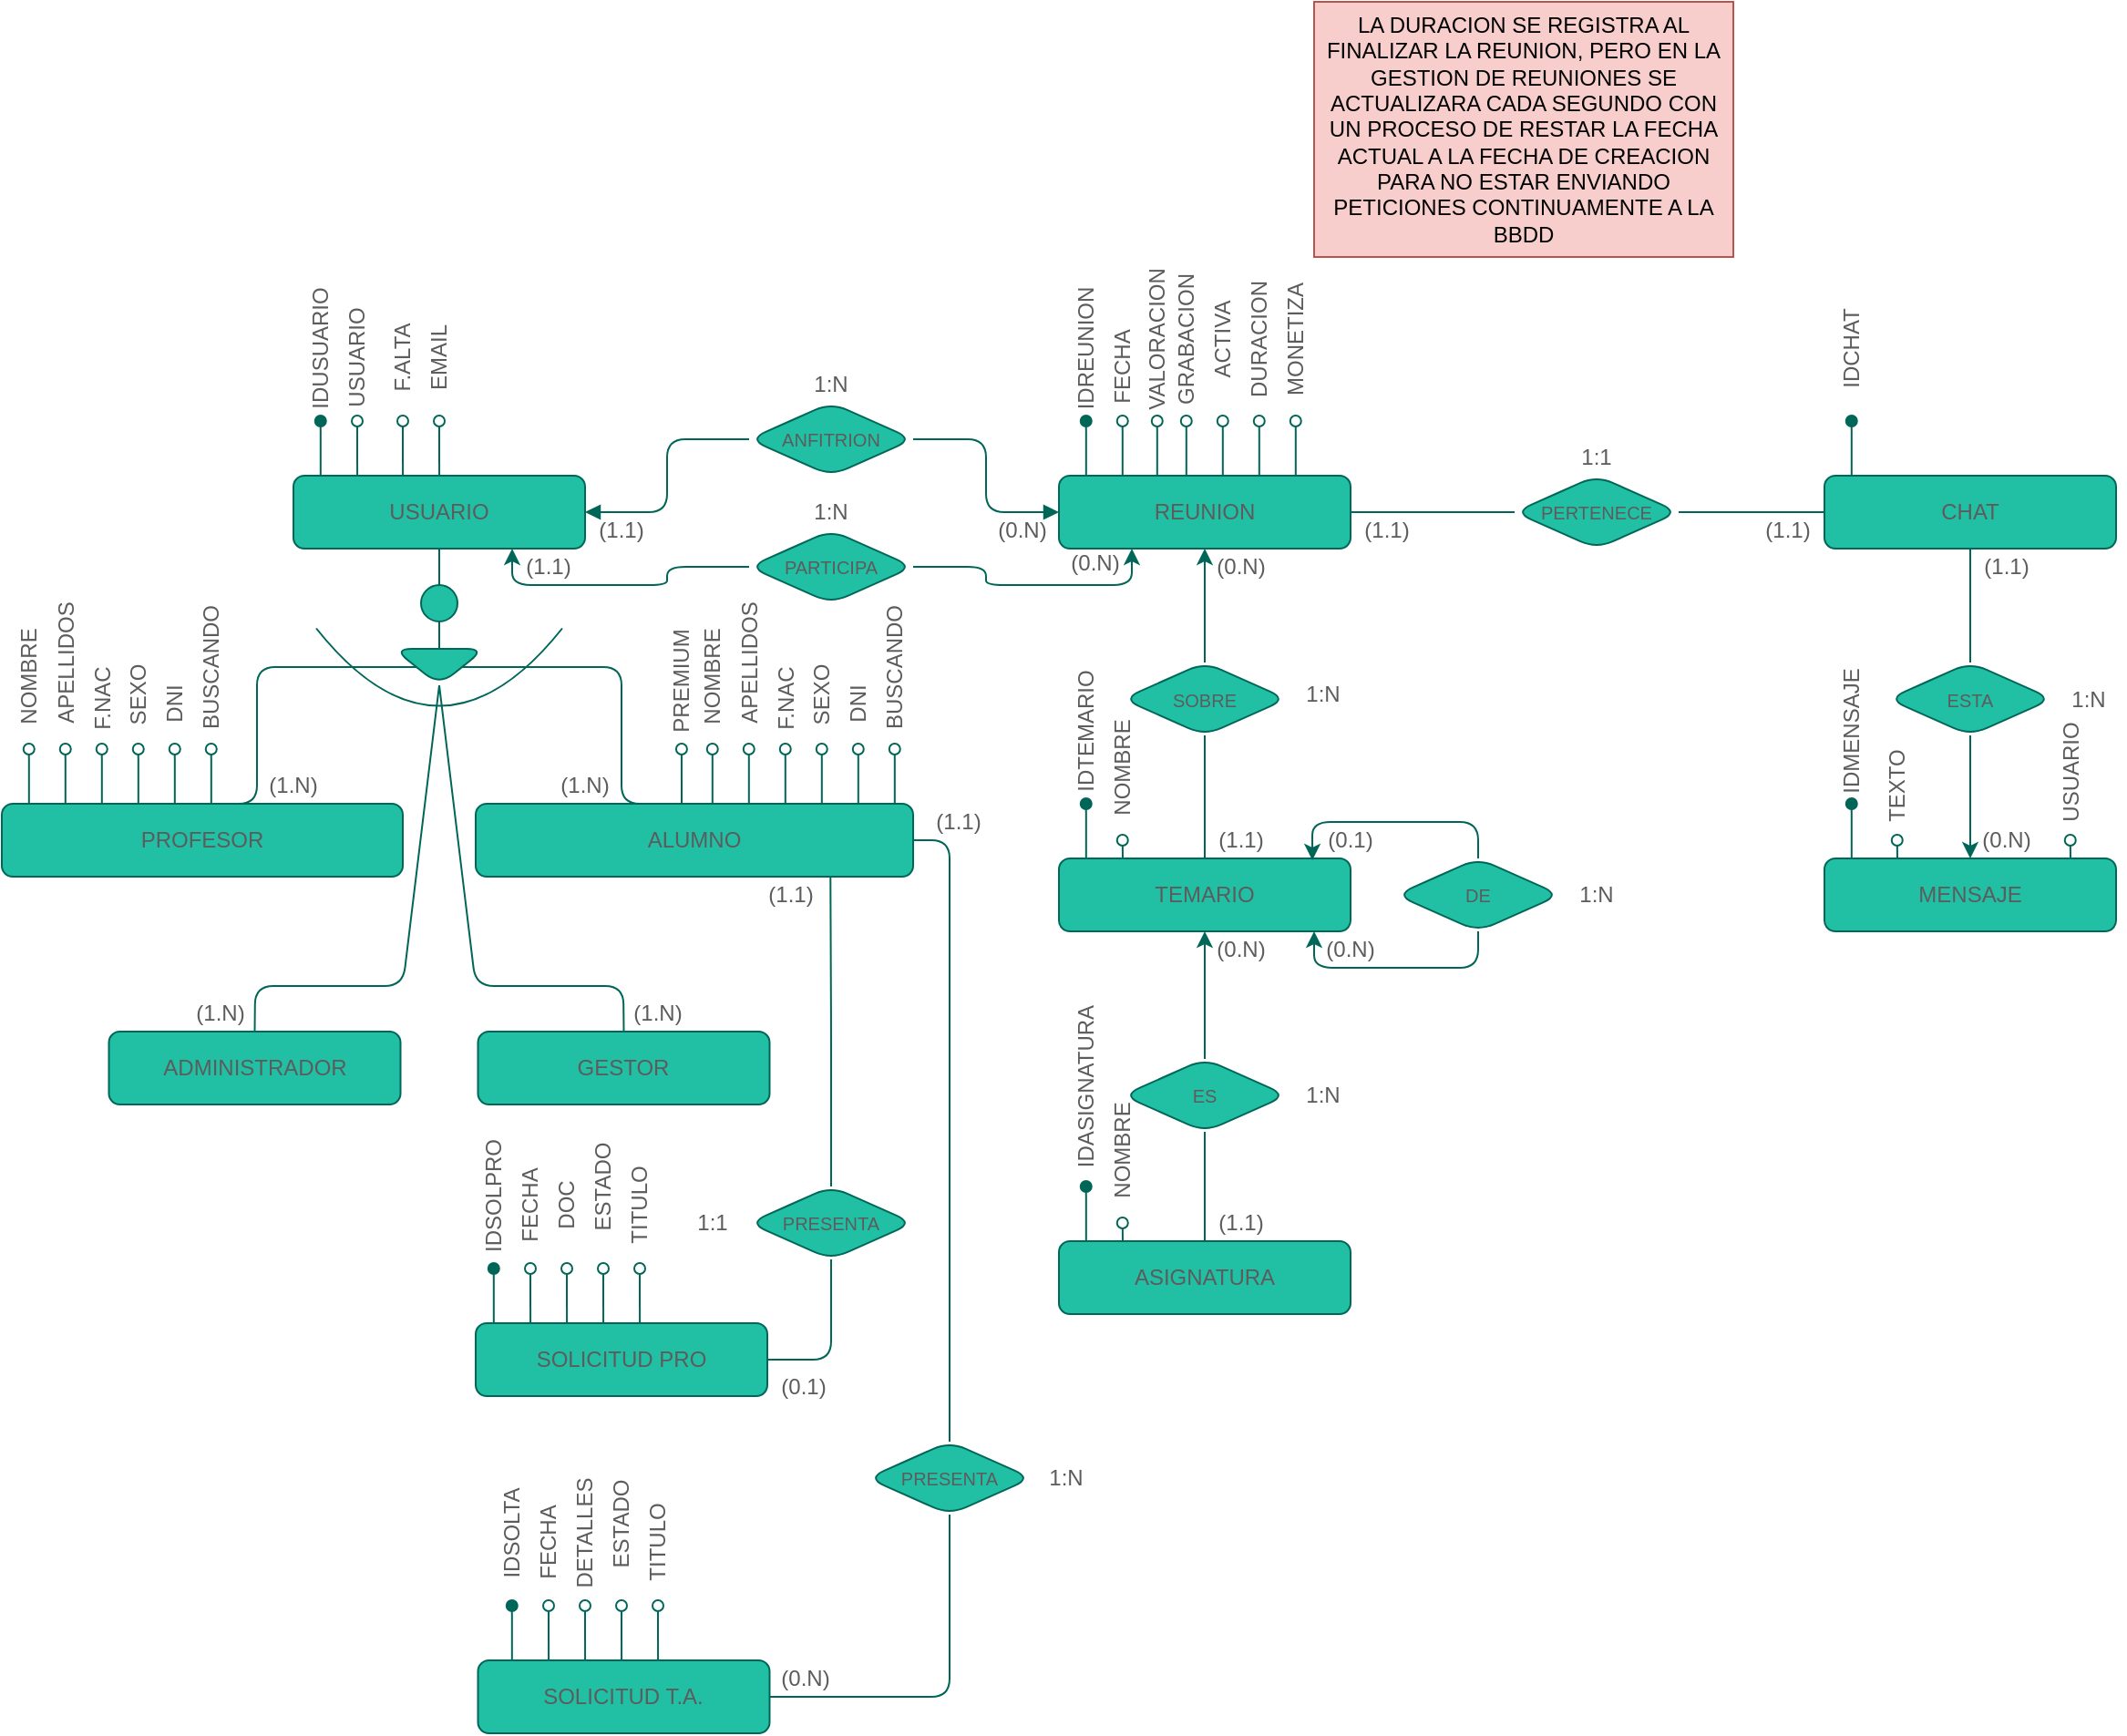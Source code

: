 <mxfile version="15.5.9" type="google"><diagram id="C5RBs43oDa-KdzZeNtuy" name="Page-1"><mxGraphModel dx="2012" dy="1804" grid="1" gridSize="10" guides="1" tooltips="1" connect="1" arrows="1" fold="1" page="1" pageScale="1" pageWidth="827" pageHeight="1169" math="0" shadow="0"><root><mxCell id="WIyWlLk6GJQsqaUBKTNV-0"/><mxCell id="WIyWlLk6GJQsqaUBKTNV-1" parent="WIyWlLk6GJQsqaUBKTNV-0"/><mxCell id="AUY67V1tt7N4U-lu_9Aj-28" style="edgeStyle=orthogonalEdgeStyle;orthogonalLoop=1;jettySize=auto;html=1;exitX=0.5;exitY=1;exitDx=0;exitDy=0;entryX=0.5;entryY=0;entryDx=0;entryDy=0;fontColor=#5C5C5C;endArrow=none;endFill=0;strokeColor=#006658;fillColor=#21C0A5;" parent="WIyWlLk6GJQsqaUBKTNV-1" source="AUY67V1tt7N4U-lu_9Aj-2" target="AUY67V1tt7N4U-lu_9Aj-23" edge="1"><mxGeometry relative="1" as="geometry"/></mxCell><mxCell id="AUY67V1tt7N4U-lu_9Aj-2" value="USUARIO" style="whiteSpace=wrap;html=1;fontColor=#5C5C5C;strokeColor=#006658;fillColor=#21C0A5;rounded=1;" parent="WIyWlLk6GJQsqaUBKTNV-1" vertex="1"><mxGeometry x="40" y="100" width="160" height="40" as="geometry"/></mxCell><mxCell id="AUY67V1tt7N4U-lu_9Aj-3" value="ASIGNATURA" style="whiteSpace=wrap;html=1;fontColor=#5C5C5C;strokeColor=#006658;fillColor=#21C0A5;rounded=1;" parent="WIyWlLk6GJQsqaUBKTNV-1" vertex="1"><mxGeometry x="460" y="520" width="160" height="40" as="geometry"/></mxCell><mxCell id="AUY67V1tt7N4U-lu_9Aj-4" value="TEMARIO" style="whiteSpace=wrap;html=1;fontColor=#5C5C5C;strokeColor=#006658;fillColor=#21C0A5;rounded=1;" parent="WIyWlLk6GJQsqaUBKTNV-1" vertex="1"><mxGeometry x="460" y="310" width="160" height="40" as="geometry"/></mxCell><mxCell id="AUY67V1tt7N4U-lu_9Aj-5" value="REUNION" style="whiteSpace=wrap;html=1;fontColor=#5C5C5C;strokeColor=#006658;fillColor=#21C0A5;rounded=1;" parent="WIyWlLk6GJQsqaUBKTNV-1" vertex="1"><mxGeometry x="460" y="100" width="160" height="40" as="geometry"/></mxCell><mxCell id="AUY67V1tt7N4U-lu_9Aj-6" value="CHAT" style="whiteSpace=wrap;html=1;fontColor=#5C5C5C;strokeColor=#006658;fillColor=#21C0A5;rounded=1;" parent="WIyWlLk6GJQsqaUBKTNV-1" vertex="1"><mxGeometry x="880" y="100" width="160" height="40" as="geometry"/></mxCell><mxCell id="AUY67V1tt7N4U-lu_9Aj-7" value="MENSAJE" style="whiteSpace=wrap;html=1;fontColor=#5C5C5C;strokeColor=#006658;fillColor=#21C0A5;rounded=1;" parent="WIyWlLk6GJQsqaUBKTNV-1" vertex="1"><mxGeometry x="880" y="310" width="160" height="40" as="geometry"/></mxCell><mxCell id="AUY67V1tt7N4U-lu_9Aj-11" value="IDUSUARIO" style="text;html=1;strokeColor=none;fillColor=none;align=center;verticalAlign=middle;whiteSpace=wrap;fontColor=#5C5C5C;rotation=-90;rounded=1;" parent="WIyWlLk6GJQsqaUBKTNV-1" vertex="1"><mxGeometry x="20" y="20" width="70" height="20" as="geometry"/></mxCell><mxCell id="AUY67V1tt7N4U-lu_9Aj-12" value="USUARIO" style="text;html=1;strokeColor=none;fillColor=none;align=center;verticalAlign=middle;whiteSpace=wrap;fontColor=#5C5C5C;rotation=-90;rounded=1;" parent="WIyWlLk6GJQsqaUBKTNV-1" vertex="1"><mxGeometry x="45" y="25" width="60" height="20" as="geometry"/></mxCell><mxCell id="AUY67V1tt7N4U-lu_9Aj-32" style="edgeStyle=orthogonalEdgeStyle;orthogonalLoop=1;jettySize=auto;html=1;exitX=0.75;exitY=0;exitDx=0;exitDy=0;fontColor=#5C5C5C;endArrow=oval;endFill=0;strokeColor=#006658;fillColor=#21C0A5;" parent="WIyWlLk6GJQsqaUBKTNV-1" edge="1"><mxGeometry relative="1" as="geometry"><mxPoint x="252.968" y="250" as="targetPoint"/><mxPoint x="253" y="280" as="sourcePoint"/></mxGeometry></mxCell><mxCell id="fSyUS0esaHdfK2HIlJP4-6" style="edgeStyle=orthogonalEdgeStyle;curved=0;rounded=1;sketch=0;orthogonalLoop=1;jettySize=auto;html=1;exitX=1;exitY=0.5;exitDx=0;exitDy=0;entryX=0.5;entryY=0;entryDx=0;entryDy=0;fontColor=#5C5C5C;endArrow=none;endFill=0;strokeColor=#006658;fillColor=#21C0A5;" parent="WIyWlLk6GJQsqaUBKTNV-1" source="AUY67V1tt7N4U-lu_9Aj-18" target="fSyUS0esaHdfK2HIlJP4-3" edge="1"><mxGeometry relative="1" as="geometry"/></mxCell><mxCell id="AUY67V1tt7N4U-lu_9Aj-18" value="ALUMNO" style="whiteSpace=wrap;html=1;fontColor=#5C5C5C;strokeColor=#006658;fillColor=#21C0A5;rounded=1;" parent="WIyWlLk6GJQsqaUBKTNV-1" vertex="1"><mxGeometry x="140" y="280" width="240" height="40" as="geometry"/></mxCell><mxCell id="AUY67V1tt7N4U-lu_9Aj-20" value="PROFESOR" style="whiteSpace=wrap;html=1;fontColor=#5C5C5C;strokeColor=#006658;fillColor=#21C0A5;rounded=1;" parent="WIyWlLk6GJQsqaUBKTNV-1" vertex="1"><mxGeometry x="-120" y="280" width="220" height="40" as="geometry"/></mxCell><mxCell id="AUY67V1tt7N4U-lu_9Aj-25" style="edgeStyle=orthogonalEdgeStyle;orthogonalLoop=1;jettySize=auto;html=1;exitX=0.5;exitY=0;exitDx=0;exitDy=0;entryX=0.5;entryY=0;entryDx=0;entryDy=0;fontColor=#5C5C5C;endArrow=none;endFill=0;strokeColor=#006658;fillColor=#21C0A5;" parent="WIyWlLk6GJQsqaUBKTNV-1" source="AUY67V1tt7N4U-lu_9Aj-21" target="AUY67V1tt7N4U-lu_9Aj-18" edge="1"><mxGeometry relative="1" as="geometry"><Array as="points"><mxPoint x="220" y="205"/></Array></mxGeometry></mxCell><mxCell id="AUY67V1tt7N4U-lu_9Aj-26" style="edgeStyle=orthogonalEdgeStyle;orthogonalLoop=1;jettySize=auto;html=1;exitX=0.5;exitY=1;exitDx=0;exitDy=0;entryX=0.5;entryY=0;entryDx=0;entryDy=0;fontColor=#5C5C5C;endArrow=none;endFill=0;strokeColor=#006658;fillColor=#21C0A5;" parent="WIyWlLk6GJQsqaUBKTNV-1" source="AUY67V1tt7N4U-lu_9Aj-21" target="AUY67V1tt7N4U-lu_9Aj-20" edge="1"><mxGeometry relative="1" as="geometry"><Array as="points"><mxPoint x="20" y="205"/></Array></mxGeometry></mxCell><mxCell id="AUY67V1tt7N4U-lu_9Aj-21" value="" style="triangle;whiteSpace=wrap;html=1;fontColor=#5C5C5C;strokeColor=#006658;fillColor=#21C0A5;rotation=90;rounded=1;" parent="WIyWlLk6GJQsqaUBKTNV-1" vertex="1"><mxGeometry x="110" y="180" width="20" height="50" as="geometry"/></mxCell><mxCell id="AUY67V1tt7N4U-lu_9Aj-27" style="edgeStyle=orthogonalEdgeStyle;orthogonalLoop=1;jettySize=auto;html=1;exitX=0.5;exitY=1;exitDx=0;exitDy=0;entryX=0;entryY=0.5;entryDx=0;entryDy=0;fontColor=#5C5C5C;endArrow=none;endFill=0;strokeColor=#006658;fillColor=#21C0A5;" parent="WIyWlLk6GJQsqaUBKTNV-1" source="AUY67V1tt7N4U-lu_9Aj-23" target="AUY67V1tt7N4U-lu_9Aj-21" edge="1"><mxGeometry relative="1" as="geometry"/></mxCell><mxCell id="AUY67V1tt7N4U-lu_9Aj-23" value="" style="ellipse;whiteSpace=wrap;html=1;aspect=fixed;fontColor=#5C5C5C;strokeColor=#006658;fillColor=#21C0A5;rounded=1;" parent="WIyWlLk6GJQsqaUBKTNV-1" vertex="1"><mxGeometry x="110" y="160" width="20" height="20" as="geometry"/></mxCell><mxCell id="AUY67V1tt7N4U-lu_9Aj-24" value="" style="shape=dataStorage;whiteSpace=wrap;html=1;fixedSize=1;fontColor=#5C5C5C;strokeColor=#006658;fillColor=#21C0A5;rotation=-90;size=42.5;rounded=1;" parent="WIyWlLk6GJQsqaUBKTNV-1" vertex="1"><mxGeometry x="98.75" y="137.5" width="42.5" height="135" as="geometry"/></mxCell><mxCell id="AUY67V1tt7N4U-lu_9Aj-30" value="PREMIUM" style="text;html=1;strokeColor=none;fillColor=none;align=center;verticalAlign=middle;whiteSpace=wrap;fontColor=#5C5C5C;rotation=-90;rounded=1;" parent="WIyWlLk6GJQsqaUBKTNV-1" vertex="1"><mxGeometry x="220" y="202.5" width="65" height="20" as="geometry"/></mxCell><mxCell id="AUY67V1tt7N4U-lu_9Aj-33" style="edgeStyle=orthogonalEdgeStyle;orthogonalLoop=1;jettySize=auto;html=1;exitX=0.75;exitY=0;exitDx=0;exitDy=0;fontColor=#5C5C5C;endArrow=oval;endFill=1;strokeColor=#006658;fillColor=#21C0A5;" parent="WIyWlLk6GJQsqaUBKTNV-1" edge="1"><mxGeometry relative="1" as="geometry"><mxPoint x="54.888" y="70" as="targetPoint"/><mxPoint x="54.92" y="100" as="sourcePoint"/></mxGeometry></mxCell><mxCell id="AUY67V1tt7N4U-lu_9Aj-34" style="edgeStyle=orthogonalEdgeStyle;orthogonalLoop=1;jettySize=auto;html=1;exitX=0.75;exitY=0;exitDx=0;exitDy=0;fontColor=#5C5C5C;endArrow=oval;endFill=0;strokeColor=#006658;fillColor=#21C0A5;" parent="WIyWlLk6GJQsqaUBKTNV-1" edge="1"><mxGeometry relative="1" as="geometry"><mxPoint x="74.998" y="70" as="targetPoint"/><mxPoint x="75.03" y="100" as="sourcePoint"/></mxGeometry></mxCell><mxCell id="AUY67V1tt7N4U-lu_9Aj-53" style="edgeStyle=orthogonalEdgeStyle;orthogonalLoop=1;jettySize=auto;html=1;exitX=1;exitY=0.5;exitDx=0;exitDy=0;entryX=0;entryY=0.5;entryDx=0;entryDy=0;fontColor=#5C5C5C;endArrow=block;endFill=1;strokeColor=#006658;fillColor=#21C0A5;" parent="WIyWlLk6GJQsqaUBKTNV-1" source="AUY67V1tt7N4U-lu_9Aj-52" target="AUY67V1tt7N4U-lu_9Aj-5" edge="1"><mxGeometry relative="1" as="geometry"/></mxCell><mxCell id="AUY67V1tt7N4U-lu_9Aj-54" style="edgeStyle=orthogonalEdgeStyle;orthogonalLoop=1;jettySize=auto;html=1;exitX=0;exitY=0.5;exitDx=0;exitDy=0;entryX=1;entryY=0.5;entryDx=0;entryDy=0;fontColor=#5C5C5C;endArrow=block;endFill=1;strokeColor=#006658;fillColor=#21C0A5;" parent="WIyWlLk6GJQsqaUBKTNV-1" source="AUY67V1tt7N4U-lu_9Aj-52" target="AUY67V1tt7N4U-lu_9Aj-2" edge="1"><mxGeometry relative="1" as="geometry"/></mxCell><mxCell id="AUY67V1tt7N4U-lu_9Aj-52" value="&lt;font style=&quot;font-size: 10px&quot;&gt;ANFITRION&lt;/font&gt;" style="rhombus;whiteSpace=wrap;html=1;fontColor=#5C5C5C;strokeColor=#006658;fillColor=#21C0A5;rounded=1;" parent="WIyWlLk6GJQsqaUBKTNV-1" vertex="1"><mxGeometry x="290" y="60" width="90" height="40" as="geometry"/></mxCell><mxCell id="AUY67V1tt7N4U-lu_9Aj-55" value="(1.1)" style="text;html=1;strokeColor=none;fillColor=none;align=center;verticalAlign=middle;whiteSpace=wrap;fontColor=#5C5C5C;rounded=1;" parent="WIyWlLk6GJQsqaUBKTNV-1" vertex="1"><mxGeometry x="200" y="120" width="40" height="20" as="geometry"/></mxCell><mxCell id="AUY67V1tt7N4U-lu_9Aj-56" value="(0.N)" style="text;html=1;strokeColor=none;fillColor=none;align=center;verticalAlign=middle;whiteSpace=wrap;fontColor=#5C5C5C;rounded=1;" parent="WIyWlLk6GJQsqaUBKTNV-1" vertex="1"><mxGeometry x="420" y="120" width="40" height="20" as="geometry"/></mxCell><mxCell id="AUY67V1tt7N4U-lu_9Aj-57" value="1:N" style="text;html=1;strokeColor=none;fillColor=none;align=center;verticalAlign=middle;whiteSpace=wrap;fontColor=#5C5C5C;rounded=1;" parent="WIyWlLk6GJQsqaUBKTNV-1" vertex="1"><mxGeometry x="315" y="40" width="40" height="20" as="geometry"/></mxCell><mxCell id="AUY67V1tt7N4U-lu_9Aj-76" style="edgeStyle=orthogonalEdgeStyle;orthogonalLoop=1;jettySize=auto;html=1;exitX=1;exitY=0.5;exitDx=0;exitDy=0;fontColor=#5C5C5C;endArrow=none;endFill=0;strokeColor=#006658;fillColor=#21C0A5;" parent="WIyWlLk6GJQsqaUBKTNV-1" source="AUY67V1tt7N4U-lu_9Aj-60" target="AUY67V1tt7N4U-lu_9Aj-6" edge="1"><mxGeometry relative="1" as="geometry"/></mxCell><mxCell id="AUY67V1tt7N4U-lu_9Aj-77" style="edgeStyle=orthogonalEdgeStyle;orthogonalLoop=1;jettySize=auto;html=1;exitX=0;exitY=0.5;exitDx=0;exitDy=0;fontColor=#5C5C5C;endArrow=none;endFill=0;strokeColor=#006658;fillColor=#21C0A5;" parent="WIyWlLk6GJQsqaUBKTNV-1" source="AUY67V1tt7N4U-lu_9Aj-60" target="AUY67V1tt7N4U-lu_9Aj-5" edge="1"><mxGeometry relative="1" as="geometry"/></mxCell><mxCell id="AUY67V1tt7N4U-lu_9Aj-60" value="&lt;font style=&quot;font-size: 10px&quot;&gt;PERTENECE&lt;/font&gt;" style="rhombus;whiteSpace=wrap;html=1;fontColor=#5C5C5C;strokeColor=#006658;fillColor=#21C0A5;rounded=1;" parent="WIyWlLk6GJQsqaUBKTNV-1" vertex="1"><mxGeometry x="710" y="100" width="90" height="40" as="geometry"/></mxCell><mxCell id="AUY67V1tt7N4U-lu_9Aj-61" value="(1.1)" style="text;html=1;strokeColor=none;fillColor=none;align=center;verticalAlign=middle;whiteSpace=wrap;fontColor=#5C5C5C;rounded=1;" parent="WIyWlLk6GJQsqaUBKTNV-1" vertex="1"><mxGeometry x="620" y="120" width="40" height="20" as="geometry"/></mxCell><mxCell id="AUY67V1tt7N4U-lu_9Aj-62" value="(1.1)" style="text;html=1;strokeColor=none;fillColor=none;align=center;verticalAlign=middle;whiteSpace=wrap;fontColor=#5C5C5C;rounded=1;" parent="WIyWlLk6GJQsqaUBKTNV-1" vertex="1"><mxGeometry x="840" y="120" width="40" height="20" as="geometry"/></mxCell><mxCell id="AUY67V1tt7N4U-lu_9Aj-63" value="1:1" style="text;html=1;strokeColor=none;fillColor=none;align=center;verticalAlign=middle;whiteSpace=wrap;fontColor=#5C5C5C;rounded=1;" parent="WIyWlLk6GJQsqaUBKTNV-1" vertex="1"><mxGeometry x="735" y="80" width="40" height="20" as="geometry"/></mxCell><mxCell id="AUY67V1tt7N4U-lu_9Aj-71" style="edgeStyle=orthogonalEdgeStyle;orthogonalLoop=1;jettySize=auto;html=1;exitX=0.5;exitY=0;exitDx=0;exitDy=0;entryX=0.5;entryY=1;entryDx=0;entryDy=0;fontColor=#5C5C5C;strokeColor=#006658;fillColor=#21C0A5;" parent="WIyWlLk6GJQsqaUBKTNV-1" source="AUY67V1tt7N4U-lu_9Aj-67" target="AUY67V1tt7N4U-lu_9Aj-5" edge="1"><mxGeometry relative="1" as="geometry"/></mxCell><mxCell id="AUY67V1tt7N4U-lu_9Aj-73" style="edgeStyle=orthogonalEdgeStyle;orthogonalLoop=1;jettySize=auto;html=1;exitX=0.5;exitY=1;exitDx=0;exitDy=0;entryX=0.5;entryY=0;entryDx=0;entryDy=0;fontColor=#5C5C5C;strokeColor=#006658;fillColor=#21C0A5;endArrow=none;endFill=0;" parent="WIyWlLk6GJQsqaUBKTNV-1" source="AUY67V1tt7N4U-lu_9Aj-67" target="AUY67V1tt7N4U-lu_9Aj-4" edge="1"><mxGeometry relative="1" as="geometry"/></mxCell><mxCell id="AUY67V1tt7N4U-lu_9Aj-67" value="&lt;font style=&quot;font-size: 10px&quot;&gt;SOBRE&lt;/font&gt;" style="rhombus;whiteSpace=wrap;html=1;fontColor=#5C5C5C;strokeColor=#006658;fillColor=#21C0A5;rounded=1;" parent="WIyWlLk6GJQsqaUBKTNV-1" vertex="1"><mxGeometry x="495" y="202.5" width="90" height="40" as="geometry"/></mxCell><mxCell id="AUY67V1tt7N4U-lu_9Aj-72" style="edgeStyle=orthogonalEdgeStyle;orthogonalLoop=1;jettySize=auto;html=1;exitX=0.5;exitY=0;exitDx=0;exitDy=0;entryX=0.5;entryY=1;entryDx=0;entryDy=0;fontColor=#5C5C5C;strokeColor=#006658;fillColor=#21C0A5;" parent="WIyWlLk6GJQsqaUBKTNV-1" source="AUY67V1tt7N4U-lu_9Aj-68" target="AUY67V1tt7N4U-lu_9Aj-4" edge="1"><mxGeometry relative="1" as="geometry"/></mxCell><mxCell id="AUY67V1tt7N4U-lu_9Aj-74" style="edgeStyle=orthogonalEdgeStyle;orthogonalLoop=1;jettySize=auto;html=1;exitX=0.5;exitY=1;exitDx=0;exitDy=0;entryX=0.5;entryY=0;entryDx=0;entryDy=0;fontColor=#5C5C5C;endArrow=none;endFill=0;strokeColor=#006658;fillColor=#21C0A5;" parent="WIyWlLk6GJQsqaUBKTNV-1" source="AUY67V1tt7N4U-lu_9Aj-68" target="AUY67V1tt7N4U-lu_9Aj-3" edge="1"><mxGeometry relative="1" as="geometry"/></mxCell><mxCell id="AUY67V1tt7N4U-lu_9Aj-68" value="&lt;font style=&quot;font-size: 10px&quot;&gt;ES&lt;/font&gt;" style="rhombus;whiteSpace=wrap;html=1;fontColor=#5C5C5C;strokeColor=#006658;fillColor=#21C0A5;rounded=1;" parent="WIyWlLk6GJQsqaUBKTNV-1" vertex="1"><mxGeometry x="495" y="420" width="90" height="40" as="geometry"/></mxCell><mxCell id="AUY67V1tt7N4U-lu_9Aj-70" style="edgeStyle=orthogonalEdgeStyle;orthogonalLoop=1;jettySize=auto;html=1;exitX=0.5;exitY=1;exitDx=0;exitDy=0;entryX=0.5;entryY=0;entryDx=0;entryDy=0;fontColor=#5C5C5C;strokeColor=#006658;fillColor=#21C0A5;" parent="WIyWlLk6GJQsqaUBKTNV-1" source="AUY67V1tt7N4U-lu_9Aj-69" target="AUY67V1tt7N4U-lu_9Aj-7" edge="1"><mxGeometry relative="1" as="geometry"/></mxCell><mxCell id="AUY67V1tt7N4U-lu_9Aj-75" style="edgeStyle=orthogonalEdgeStyle;orthogonalLoop=1;jettySize=auto;html=1;exitX=0.5;exitY=0;exitDx=0;exitDy=0;entryX=0.5;entryY=1;entryDx=0;entryDy=0;fontColor=#5C5C5C;endArrow=none;endFill=0;strokeColor=#006658;fillColor=#21C0A5;" parent="WIyWlLk6GJQsqaUBKTNV-1" source="AUY67V1tt7N4U-lu_9Aj-69" target="AUY67V1tt7N4U-lu_9Aj-6" edge="1"><mxGeometry relative="1" as="geometry"/></mxCell><mxCell id="AUY67V1tt7N4U-lu_9Aj-69" value="&lt;font style=&quot;font-size: 10px&quot;&gt;ESTA&lt;/font&gt;" style="rhombus;whiteSpace=wrap;html=1;fontColor=#5C5C5C;strokeColor=#006658;fillColor=#21C0A5;rounded=1;" parent="WIyWlLk6GJQsqaUBKTNV-1" vertex="1"><mxGeometry x="915" y="202.5" width="90" height="40" as="geometry"/></mxCell><mxCell id="AUY67V1tt7N4U-lu_9Aj-78" value="1:N" style="text;html=1;strokeColor=none;fillColor=none;align=center;verticalAlign=middle;whiteSpace=wrap;fontColor=#5C5C5C;rounded=1;" parent="WIyWlLk6GJQsqaUBKTNV-1" vertex="1"><mxGeometry x="585" y="210" width="40" height="20" as="geometry"/></mxCell><mxCell id="AUY67V1tt7N4U-lu_9Aj-79" value="1:N" style="text;html=1;strokeColor=none;fillColor=none;align=center;verticalAlign=middle;whiteSpace=wrap;fontColor=#5C5C5C;rounded=1;" parent="WIyWlLk6GJQsqaUBKTNV-1" vertex="1"><mxGeometry x="585" y="430" width="40" height="20" as="geometry"/></mxCell><mxCell id="AUY67V1tt7N4U-lu_9Aj-80" value="1:N" style="text;html=1;strokeColor=none;fillColor=none;align=center;verticalAlign=middle;whiteSpace=wrap;fontColor=#5C5C5C;rounded=1;" parent="WIyWlLk6GJQsqaUBKTNV-1" vertex="1"><mxGeometry x="1005" y="212.5" width="40" height="20" as="geometry"/></mxCell><mxCell id="AUY67V1tt7N4U-lu_9Aj-81" value="IDREUNION" style="text;html=1;strokeColor=none;fillColor=none;align=center;verticalAlign=middle;whiteSpace=wrap;fontColor=#5C5C5C;rotation=-90;rounded=1;" parent="WIyWlLk6GJQsqaUBKTNV-1" vertex="1"><mxGeometry x="440" y="20" width="70" height="20" as="geometry"/></mxCell><mxCell id="AUY67V1tt7N4U-lu_9Aj-82" style="edgeStyle=orthogonalEdgeStyle;orthogonalLoop=1;jettySize=auto;html=1;exitX=0.75;exitY=0;exitDx=0;exitDy=0;fontColor=#5C5C5C;endArrow=oval;endFill=1;strokeColor=#006658;fillColor=#21C0A5;" parent="WIyWlLk6GJQsqaUBKTNV-1" edge="1"><mxGeometry relative="1" as="geometry"><mxPoint x="474.888" y="70.0" as="targetPoint"/><mxPoint x="474.92" y="100.0" as="sourcePoint"/></mxGeometry></mxCell><mxCell id="AUY67V1tt7N4U-lu_9Aj-83" value="IDTEMARIO" style="text;html=1;strokeColor=none;fillColor=none;align=center;verticalAlign=middle;whiteSpace=wrap;fontColor=#5C5C5C;rotation=-90;rounded=1;" parent="WIyWlLk6GJQsqaUBKTNV-1" vertex="1"><mxGeometry x="440" y="230" width="70" height="20" as="geometry"/></mxCell><mxCell id="AUY67V1tt7N4U-lu_9Aj-84" style="edgeStyle=orthogonalEdgeStyle;orthogonalLoop=1;jettySize=auto;html=1;exitX=0.75;exitY=0;exitDx=0;exitDy=0;fontColor=#5C5C5C;endArrow=oval;endFill=1;strokeColor=#006658;fillColor=#21C0A5;" parent="WIyWlLk6GJQsqaUBKTNV-1" edge="1"><mxGeometry relative="1" as="geometry"><mxPoint x="474.888" y="280.0" as="targetPoint"/><mxPoint x="474.92" y="310.0" as="sourcePoint"/></mxGeometry></mxCell><mxCell id="AUY67V1tt7N4U-lu_9Aj-85" value="IDASIGNATURA" style="text;html=1;strokeColor=none;fillColor=none;align=center;verticalAlign=middle;whiteSpace=wrap;fontColor=#5C5C5C;rotation=-90;rounded=1;" parent="WIyWlLk6GJQsqaUBKTNV-1" vertex="1"><mxGeometry x="425" y="425" width="100" height="20" as="geometry"/></mxCell><mxCell id="AUY67V1tt7N4U-lu_9Aj-86" style="edgeStyle=orthogonalEdgeStyle;orthogonalLoop=1;jettySize=auto;html=1;exitX=0.75;exitY=0;exitDx=0;exitDy=0;fontColor=#5C5C5C;endArrow=oval;endFill=1;strokeColor=#006658;fillColor=#21C0A5;" parent="WIyWlLk6GJQsqaUBKTNV-1" edge="1"><mxGeometry relative="1" as="geometry"><mxPoint x="474.888" y="490.0" as="targetPoint"/><mxPoint x="474.92" y="520.0" as="sourcePoint"/></mxGeometry></mxCell><mxCell id="AUY67V1tt7N4U-lu_9Aj-87" value="IDCHAT" style="text;html=1;strokeColor=none;fillColor=none;align=center;verticalAlign=middle;whiteSpace=wrap;fontColor=#5C5C5C;rotation=-90;rounded=1;" parent="WIyWlLk6GJQsqaUBKTNV-1" vertex="1"><mxGeometry x="860" y="20" width="70" height="20" as="geometry"/></mxCell><mxCell id="AUY67V1tt7N4U-lu_9Aj-88" style="edgeStyle=orthogonalEdgeStyle;orthogonalLoop=1;jettySize=auto;html=1;exitX=0.75;exitY=0;exitDx=0;exitDy=0;fontColor=#5C5C5C;endArrow=oval;endFill=1;strokeColor=#006658;fillColor=#21C0A5;" parent="WIyWlLk6GJQsqaUBKTNV-1" edge="1"><mxGeometry relative="1" as="geometry"><mxPoint x="894.888" y="70.0" as="targetPoint"/><mxPoint x="894.92" y="100.0" as="sourcePoint"/></mxGeometry></mxCell><mxCell id="AUY67V1tt7N4U-lu_9Aj-89" value="IDMENSAJE" style="text;html=1;strokeColor=none;fillColor=none;align=center;verticalAlign=middle;whiteSpace=wrap;fontColor=#5C5C5C;rotation=-90;rounded=1;" parent="WIyWlLk6GJQsqaUBKTNV-1" vertex="1"><mxGeometry x="860" y="230" width="70" height="20" as="geometry"/></mxCell><mxCell id="AUY67V1tt7N4U-lu_9Aj-90" style="edgeStyle=orthogonalEdgeStyle;orthogonalLoop=1;jettySize=auto;html=1;exitX=0.75;exitY=0;exitDx=0;exitDy=0;fontColor=#5C5C5C;endArrow=oval;endFill=1;strokeColor=#006658;fillColor=#21C0A5;" parent="WIyWlLk6GJQsqaUBKTNV-1" edge="1"><mxGeometry relative="1" as="geometry"><mxPoint x="894.888" y="280.0" as="targetPoint"/><mxPoint x="894.92" y="310.0" as="sourcePoint"/></mxGeometry></mxCell><mxCell id="AUY67V1tt7N4U-lu_9Aj-102" value="FECHA" style="text;html=1;strokeColor=none;fillColor=none;align=center;verticalAlign=middle;whiteSpace=wrap;fontColor=#5C5C5C;rotation=-90;rounded=1;" parent="WIyWlLk6GJQsqaUBKTNV-1" vertex="1"><mxGeometry x="465" y="30" width="60" height="20" as="geometry"/></mxCell><mxCell id="AUY67V1tt7N4U-lu_9Aj-103" style="edgeStyle=orthogonalEdgeStyle;orthogonalLoop=1;jettySize=auto;html=1;exitX=0.75;exitY=0;exitDx=0;exitDy=0;fontColor=#5C5C5C;endArrow=oval;endFill=0;strokeColor=#006658;fillColor=#21C0A5;" parent="WIyWlLk6GJQsqaUBKTNV-1" edge="1"><mxGeometry relative="1" as="geometry"><mxPoint x="494.888" y="70.0" as="targetPoint"/><mxPoint x="494.92" y="100.0" as="sourcePoint"/></mxGeometry></mxCell><mxCell id="AUY67V1tt7N4U-lu_9Aj-104" value="NOMBRE" style="text;html=1;strokeColor=none;fillColor=none;align=center;verticalAlign=middle;whiteSpace=wrap;fontColor=#5C5C5C;rotation=-90;rounded=1;" parent="WIyWlLk6GJQsqaUBKTNV-1" vertex="1"><mxGeometry x="465" y="250" width="60" height="20" as="geometry"/></mxCell><mxCell id="AUY67V1tt7N4U-lu_9Aj-105" style="edgeStyle=orthogonalEdgeStyle;orthogonalLoop=1;jettySize=auto;html=1;fontColor=#5C5C5C;endArrow=oval;endFill=0;strokeColor=#006658;fillColor=#21C0A5;" parent="WIyWlLk6GJQsqaUBKTNV-1" edge="1"><mxGeometry relative="1" as="geometry"><mxPoint x="494.888" y="300.0" as="targetPoint"/><mxPoint x="495" y="310" as="sourcePoint"/></mxGeometry></mxCell><mxCell id="AUY67V1tt7N4U-lu_9Aj-106" value="NOMBRE" style="text;html=1;strokeColor=none;fillColor=none;align=center;verticalAlign=middle;whiteSpace=wrap;fontColor=#5C5C5C;rotation=-90;rounded=1;" parent="WIyWlLk6GJQsqaUBKTNV-1" vertex="1"><mxGeometry x="465" y="460" width="60" height="20" as="geometry"/></mxCell><mxCell id="AUY67V1tt7N4U-lu_9Aj-107" style="edgeStyle=orthogonalEdgeStyle;orthogonalLoop=1;jettySize=auto;html=1;fontColor=#5C5C5C;endArrow=oval;endFill=0;strokeColor=#006658;fillColor=#21C0A5;" parent="WIyWlLk6GJQsqaUBKTNV-1" edge="1"><mxGeometry relative="1" as="geometry"><mxPoint x="494.888" y="510.0" as="targetPoint"/><mxPoint x="495" y="520" as="sourcePoint"/></mxGeometry></mxCell><mxCell id="AUY67V1tt7N4U-lu_9Aj-108" value="TEXTO" style="text;html=1;strokeColor=none;fillColor=none;align=center;verticalAlign=middle;whiteSpace=wrap;fontColor=#5C5C5C;rotation=-90;rounded=1;" parent="WIyWlLk6GJQsqaUBKTNV-1" vertex="1"><mxGeometry x="895" y="260" width="50" height="20" as="geometry"/></mxCell><mxCell id="AUY67V1tt7N4U-lu_9Aj-109" style="edgeStyle=orthogonalEdgeStyle;orthogonalLoop=1;jettySize=auto;html=1;fontColor=#5C5C5C;endArrow=oval;endFill=0;strokeColor=#006658;fillColor=#21C0A5;" parent="WIyWlLk6GJQsqaUBKTNV-1" edge="1"><mxGeometry relative="1" as="geometry"><mxPoint x="919.888" y="300.0" as="targetPoint"/><mxPoint x="920" y="310" as="sourcePoint"/></mxGeometry></mxCell><mxCell id="AUY67V1tt7N4U-lu_9Aj-117" value="(1.1)" style="text;html=1;strokeColor=none;fillColor=none;align=center;verticalAlign=middle;whiteSpace=wrap;fontColor=#5C5C5C;rounded=1;" parent="WIyWlLk6GJQsqaUBKTNV-1" vertex="1"><mxGeometry x="960" y="140" width="40" height="20" as="geometry"/></mxCell><mxCell id="AUY67V1tt7N4U-lu_9Aj-118" value="(0.N)" style="text;html=1;strokeColor=none;fillColor=none;align=center;verticalAlign=middle;whiteSpace=wrap;fontColor=#5C5C5C;rounded=1;" parent="WIyWlLk6GJQsqaUBKTNV-1" vertex="1"><mxGeometry x="960" y="290" width="40" height="20" as="geometry"/></mxCell><mxCell id="AUY67V1tt7N4U-lu_9Aj-119" value="(0.N)" style="text;html=1;strokeColor=none;fillColor=none;align=center;verticalAlign=middle;whiteSpace=wrap;fontColor=#5C5C5C;rounded=1;" parent="WIyWlLk6GJQsqaUBKTNV-1" vertex="1"><mxGeometry x="540" y="140" width="40" height="20" as="geometry"/></mxCell><mxCell id="AUY67V1tt7N4U-lu_9Aj-120" value="(1.1)" style="text;html=1;strokeColor=none;fillColor=none;align=center;verticalAlign=middle;whiteSpace=wrap;fontColor=#5C5C5C;rounded=1;" parent="WIyWlLk6GJQsqaUBKTNV-1" vertex="1"><mxGeometry x="540" y="290" width="40" height="20" as="geometry"/></mxCell><mxCell id="AUY67V1tt7N4U-lu_9Aj-121" value="(0.N)" style="text;html=1;strokeColor=none;fillColor=none;align=center;verticalAlign=middle;whiteSpace=wrap;fontColor=#5C5C5C;rounded=1;" parent="WIyWlLk6GJQsqaUBKTNV-1" vertex="1"><mxGeometry x="540" y="350" width="40" height="20" as="geometry"/></mxCell><mxCell id="AUY67V1tt7N4U-lu_9Aj-122" value="(1.1)" style="text;html=1;strokeColor=none;fillColor=none;align=center;verticalAlign=middle;whiteSpace=wrap;fontColor=#5C5C5C;rounded=1;" parent="WIyWlLk6GJQsqaUBKTNV-1" vertex="1"><mxGeometry x="540" y="500" width="40" height="20" as="geometry"/></mxCell><mxCell id="AUY67V1tt7N4U-lu_9Aj-123" value="(1.N)" style="text;html=1;strokeColor=none;fillColor=none;align=center;verticalAlign=middle;whiteSpace=wrap;fontColor=#5C5C5C;rounded=1;" parent="WIyWlLk6GJQsqaUBKTNV-1" vertex="1"><mxGeometry x="20" y="260" width="40" height="20" as="geometry"/></mxCell><mxCell id="AUY67V1tt7N4U-lu_9Aj-124" value="(1.N)" style="text;html=1;strokeColor=none;fillColor=none;align=center;verticalAlign=middle;whiteSpace=wrap;fontColor=#5C5C5C;rounded=1;" parent="WIyWlLk6GJQsqaUBKTNV-1" vertex="1"><mxGeometry x="180" y="260" width="40" height="20" as="geometry"/></mxCell><mxCell id="sI-QqAi5BBQAAoW8xpxu-0" value="VALORACION" style="text;html=1;strokeColor=none;fillColor=none;align=center;verticalAlign=middle;whiteSpace=wrap;fontColor=#5C5C5C;rotation=-90;rounded=1;" parent="WIyWlLk6GJQsqaUBKTNV-1" vertex="1"><mxGeometry x="484" y="15" width="60" height="20" as="geometry"/></mxCell><mxCell id="sI-QqAi5BBQAAoW8xpxu-1" style="edgeStyle=orthogonalEdgeStyle;orthogonalLoop=1;jettySize=auto;html=1;exitX=0.75;exitY=0;exitDx=0;exitDy=0;fontColor=#5C5C5C;endArrow=oval;endFill=0;strokeColor=#006658;fillColor=#21C0A5;" parent="WIyWlLk6GJQsqaUBKTNV-1" edge="1"><mxGeometry relative="1" as="geometry"><mxPoint x="513.888" y="70.0" as="targetPoint"/><mxPoint x="513.92" y="100.0" as="sourcePoint"/></mxGeometry></mxCell><mxCell id="sI-QqAi5BBQAAoW8xpxu-3" style="edgeStyle=orthogonalEdgeStyle;orthogonalLoop=1;jettySize=auto;html=1;exitX=0.5;exitY=1;exitDx=0;exitDy=0;entryX=0.875;entryY=1;entryDx=0;entryDy=0;entryPerimeter=0;strokeColor=#006658;fontColor=#5C5C5C;" parent="WIyWlLk6GJQsqaUBKTNV-1" source="sI-QqAi5BBQAAoW8xpxu-2" target="AUY67V1tt7N4U-lu_9Aj-4" edge="1"><mxGeometry relative="1" as="geometry"/></mxCell><mxCell id="sI-QqAi5BBQAAoW8xpxu-4" style="edgeStyle=orthogonalEdgeStyle;orthogonalLoop=1;jettySize=auto;html=1;exitX=0.5;exitY=0;exitDx=0;exitDy=0;entryX=0.869;entryY=0.025;entryDx=0;entryDy=0;entryPerimeter=0;strokeColor=#006658;fontColor=#5C5C5C;" parent="WIyWlLk6GJQsqaUBKTNV-1" source="sI-QqAi5BBQAAoW8xpxu-2" target="AUY67V1tt7N4U-lu_9Aj-4" edge="1"><mxGeometry relative="1" as="geometry"><Array as="points"><mxPoint x="690" y="290"/><mxPoint x="599" y="290"/></Array></mxGeometry></mxCell><mxCell id="sI-QqAi5BBQAAoW8xpxu-2" value="&lt;font style=&quot;font-size: 10px&quot;&gt;DE&lt;/font&gt;" style="rhombus;whiteSpace=wrap;html=1;fontColor=#5C5C5C;strokeColor=#006658;fillColor=#21C0A5;rounded=1;" parent="WIyWlLk6GJQsqaUBKTNV-1" vertex="1"><mxGeometry x="645" y="310" width="90" height="40" as="geometry"/></mxCell><mxCell id="sI-QqAi5BBQAAoW8xpxu-5" value="(0.1)" style="text;html=1;strokeColor=none;fillColor=none;align=center;verticalAlign=middle;whiteSpace=wrap;fontColor=#5C5C5C;rounded=1;" parent="WIyWlLk6GJQsqaUBKTNV-1" vertex="1"><mxGeometry x="600" y="290" width="40" height="20" as="geometry"/></mxCell><mxCell id="sI-QqAi5BBQAAoW8xpxu-6" value="(0.N)" style="text;html=1;strokeColor=none;fillColor=none;align=center;verticalAlign=middle;whiteSpace=wrap;fontColor=#5C5C5C;rounded=1;" parent="WIyWlLk6GJQsqaUBKTNV-1" vertex="1"><mxGeometry x="600" y="350" width="40" height="20" as="geometry"/></mxCell><mxCell id="sI-QqAi5BBQAAoW8xpxu-7" value="1:N" style="text;html=1;strokeColor=none;fillColor=none;align=center;verticalAlign=middle;whiteSpace=wrap;fontColor=#5C5C5C;rounded=1;" parent="WIyWlLk6GJQsqaUBKTNV-1" vertex="1"><mxGeometry x="735" y="320" width="40" height="20" as="geometry"/></mxCell><mxCell id="sI-QqAi5BBQAAoW8xpxu-8" value="ADMINISTRADOR" style="whiteSpace=wrap;html=1;fontColor=#5C5C5C;strokeColor=#006658;fillColor=#21C0A5;rounded=1;" parent="WIyWlLk6GJQsqaUBKTNV-1" vertex="1"><mxGeometry x="-61.25" y="405" width="160" height="40" as="geometry"/></mxCell><mxCell id="sI-QqAi5BBQAAoW8xpxu-9" value="GESTOR" style="whiteSpace=wrap;html=1;fontColor=#5C5C5C;strokeColor=#006658;fillColor=#21C0A5;rounded=1;" parent="WIyWlLk6GJQsqaUBKTNV-1" vertex="1"><mxGeometry x="141.25" y="405" width="160" height="40" as="geometry"/></mxCell><mxCell id="sI-QqAi5BBQAAoW8xpxu-10" value="" style="endArrow=none;html=1;fontColor=#5C5C5C;strokeColor=#006658;fillColor=#21C0A5;entryX=1;entryY=0.5;entryDx=0;entryDy=0;exitX=0.5;exitY=0;exitDx=0;exitDy=0;" parent="WIyWlLk6GJQsqaUBKTNV-1" source="sI-QqAi5BBQAAoW8xpxu-8" target="AUY67V1tt7N4U-lu_9Aj-21" edge="1"><mxGeometry width="50" height="50" relative="1" as="geometry"><mxPoint x="110" y="390" as="sourcePoint"/><mxPoint x="113" y="208" as="targetPoint"/><Array as="points"><mxPoint x="19" y="380"/><mxPoint x="100" y="380"/></Array></mxGeometry></mxCell><mxCell id="sI-QqAi5BBQAAoW8xpxu-11" value="" style="endArrow=none;html=1;fontColor=#5C5C5C;strokeColor=#006658;fillColor=#21C0A5;entryX=1;entryY=0.5;entryDx=0;entryDy=0;exitX=0.5;exitY=0;exitDx=0;exitDy=0;" parent="WIyWlLk6GJQsqaUBKTNV-1" source="sI-QqAi5BBQAAoW8xpxu-9" target="AUY67V1tt7N4U-lu_9Aj-21" edge="1"><mxGeometry width="50" height="50" relative="1" as="geometry"><mxPoint x="60" y="370" as="sourcePoint"/><mxPoint x="110" y="320" as="targetPoint"/><Array as="points"><mxPoint x="221" y="380"/><mxPoint x="140" y="380"/></Array></mxGeometry></mxCell><mxCell id="sI-QqAi5BBQAAoW8xpxu-12" value="(1.N)" style="text;html=1;strokeColor=none;fillColor=none;align=center;verticalAlign=middle;whiteSpace=wrap;fontColor=#5C5C5C;rounded=1;" parent="WIyWlLk6GJQsqaUBKTNV-1" vertex="1"><mxGeometry x="-20" y="385" width="40" height="20" as="geometry"/></mxCell><mxCell id="sI-QqAi5BBQAAoW8xpxu-13" value="(1.N)" style="text;html=1;strokeColor=none;fillColor=none;align=center;verticalAlign=middle;whiteSpace=wrap;fontColor=#5C5C5C;rounded=1;" parent="WIyWlLk6GJQsqaUBKTNV-1" vertex="1"><mxGeometry x="220" y="385" width="40" height="20" as="geometry"/></mxCell><mxCell id="sI-QqAi5BBQAAoW8xpxu-14" value="NOMBRE" style="text;html=1;strokeColor=none;fillColor=none;align=center;verticalAlign=middle;whiteSpace=wrap;fontColor=#5C5C5C;rotation=-90;rounded=1;" parent="WIyWlLk6GJQsqaUBKTNV-1" vertex="1"><mxGeometry x="-135" y="200" width="60" height="20" as="geometry"/></mxCell><mxCell id="sI-QqAi5BBQAAoW8xpxu-15" value="APELLIDOS" style="text;html=1;strokeColor=none;fillColor=none;align=center;verticalAlign=middle;whiteSpace=wrap;fontColor=#5C5C5C;rotation=-90;rounded=1;" parent="WIyWlLk6GJQsqaUBKTNV-1" vertex="1"><mxGeometry x="-125" y="192.5" width="80" height="20" as="geometry"/></mxCell><mxCell id="sI-QqAi5BBQAAoW8xpxu-16" value="F.NAC" style="text;html=1;strokeColor=none;fillColor=none;align=center;verticalAlign=middle;whiteSpace=wrap;fontColor=#5C5C5C;rotation=-90;rounded=1;" parent="WIyWlLk6GJQsqaUBKTNV-1" vertex="1"><mxGeometry x="-87.5" y="212.5" width="45" height="20" as="geometry"/></mxCell><mxCell id="sI-QqAi5BBQAAoW8xpxu-17" value="SEXO" style="text;html=1;strokeColor=none;fillColor=none;align=center;verticalAlign=middle;whiteSpace=wrap;fontColor=#5C5C5C;rotation=-90;rounded=1;" parent="WIyWlLk6GJQsqaUBKTNV-1" vertex="1"><mxGeometry x="-70" y="210" width="50" height="20" as="geometry"/></mxCell><mxCell id="sI-QqAi5BBQAAoW8xpxu-18" style="edgeStyle=orthogonalEdgeStyle;orthogonalLoop=1;jettySize=auto;html=1;exitX=0.75;exitY=0;exitDx=0;exitDy=0;fontColor=#5C5C5C;endArrow=oval;endFill=0;strokeColor=#006658;fillColor=#21C0A5;" parent="WIyWlLk6GJQsqaUBKTNV-1" edge="1"><mxGeometry relative="1" as="geometry"><mxPoint x="-105.112" y="250" as="targetPoint"/><mxPoint x="-105.08" y="280" as="sourcePoint"/></mxGeometry></mxCell><mxCell id="sI-QqAi5BBQAAoW8xpxu-19" style="edgeStyle=orthogonalEdgeStyle;orthogonalLoop=1;jettySize=auto;html=1;exitX=0.75;exitY=0;exitDx=0;exitDy=0;fontColor=#5C5C5C;endArrow=oval;endFill=0;strokeColor=#006658;fillColor=#21C0A5;" parent="WIyWlLk6GJQsqaUBKTNV-1" edge="1"><mxGeometry relative="1" as="geometry"><mxPoint x="-85.112" y="250" as="targetPoint"/><mxPoint x="-85.08" y="280" as="sourcePoint"/></mxGeometry></mxCell><mxCell id="sI-QqAi5BBQAAoW8xpxu-20" style="edgeStyle=orthogonalEdgeStyle;orthogonalLoop=1;jettySize=auto;html=1;exitX=0.75;exitY=0;exitDx=0;exitDy=0;fontColor=#5C5C5C;endArrow=oval;endFill=0;strokeColor=#006658;fillColor=#21C0A5;" parent="WIyWlLk6GJQsqaUBKTNV-1" edge="1"><mxGeometry relative="1" as="geometry"><mxPoint x="-65.112" y="250" as="targetPoint"/><mxPoint x="-65.08" y="280" as="sourcePoint"/></mxGeometry></mxCell><mxCell id="sI-QqAi5BBQAAoW8xpxu-21" style="edgeStyle=orthogonalEdgeStyle;orthogonalLoop=1;jettySize=auto;html=1;exitX=0.75;exitY=0;exitDx=0;exitDy=0;fontColor=#5C5C5C;endArrow=oval;endFill=0;strokeColor=#006658;fillColor=#21C0A5;" parent="WIyWlLk6GJQsqaUBKTNV-1" edge="1"><mxGeometry relative="1" as="geometry"><mxPoint x="-45.112" y="250" as="targetPoint"/><mxPoint x="-45.08" y="280" as="sourcePoint"/></mxGeometry></mxCell><mxCell id="sI-QqAi5BBQAAoW8xpxu-22" value="DNI" style="text;html=1;strokeColor=none;fillColor=none;align=center;verticalAlign=middle;whiteSpace=wrap;fontColor=#5C5C5C;rotation=-90;rounded=1;" parent="WIyWlLk6GJQsqaUBKTNV-1" vertex="1"><mxGeometry x="-45" y="215" width="40" height="20" as="geometry"/></mxCell><mxCell id="sI-QqAi5BBQAAoW8xpxu-23" style="edgeStyle=orthogonalEdgeStyle;orthogonalLoop=1;jettySize=auto;html=1;exitX=0.75;exitY=0;exitDx=0;exitDy=0;fontColor=#5C5C5C;endArrow=oval;endFill=0;strokeColor=#006658;fillColor=#21C0A5;" parent="WIyWlLk6GJQsqaUBKTNV-1" edge="1"><mxGeometry relative="1" as="geometry"><mxPoint x="-25.112" y="250" as="targetPoint"/><mxPoint x="-25.08" y="280" as="sourcePoint"/></mxGeometry></mxCell><mxCell id="sI-QqAi5BBQAAoW8xpxu-24" value="BUSCANDO" style="text;html=1;strokeColor=none;fillColor=none;align=center;verticalAlign=middle;whiteSpace=wrap;fontColor=#5C5C5C;rotation=-90;rounded=1;" parent="WIyWlLk6GJQsqaUBKTNV-1" vertex="1"><mxGeometry x="-30" y="195" width="50" height="20" as="geometry"/></mxCell><mxCell id="sI-QqAi5BBQAAoW8xpxu-25" style="edgeStyle=orthogonalEdgeStyle;orthogonalLoop=1;jettySize=auto;html=1;exitX=0.75;exitY=0;exitDx=0;exitDy=0;fontColor=#5C5C5C;endArrow=oval;endFill=0;strokeColor=#006658;fillColor=#21C0A5;" parent="WIyWlLk6GJQsqaUBKTNV-1" edge="1"><mxGeometry relative="1" as="geometry"><mxPoint x="-5.112" y="250" as="targetPoint"/><mxPoint x="-5.08" y="280" as="sourcePoint"/></mxGeometry></mxCell><mxCell id="sI-QqAi5BBQAAoW8xpxu-26" value="NOMBRE" style="text;html=1;strokeColor=none;fillColor=none;align=center;verticalAlign=middle;whiteSpace=wrap;fontColor=#5C5C5C;rotation=-90;rounded=1;" parent="WIyWlLk6GJQsqaUBKTNV-1" vertex="1"><mxGeometry x="240" y="200" width="60" height="20" as="geometry"/></mxCell><mxCell id="sI-QqAi5BBQAAoW8xpxu-27" value="APELLIDOS" style="text;html=1;strokeColor=none;fillColor=none;align=center;verticalAlign=middle;whiteSpace=wrap;fontColor=#5C5C5C;rotation=-90;rounded=1;" parent="WIyWlLk6GJQsqaUBKTNV-1" vertex="1"><mxGeometry x="250" y="192.5" width="80" height="20" as="geometry"/></mxCell><mxCell id="sI-QqAi5BBQAAoW8xpxu-28" value="F.NAC" style="text;html=1;strokeColor=none;fillColor=none;align=center;verticalAlign=middle;whiteSpace=wrap;fontColor=#5C5C5C;rotation=-90;rounded=1;" parent="WIyWlLk6GJQsqaUBKTNV-1" vertex="1"><mxGeometry x="287.5" y="212.5" width="45" height="20" as="geometry"/></mxCell><mxCell id="sI-QqAi5BBQAAoW8xpxu-29" value="SEXO" style="text;html=1;strokeColor=none;fillColor=none;align=center;verticalAlign=middle;whiteSpace=wrap;fontColor=#5C5C5C;rotation=-90;rounded=1;" parent="WIyWlLk6GJQsqaUBKTNV-1" vertex="1"><mxGeometry x="305" y="210" width="50" height="20" as="geometry"/></mxCell><mxCell id="sI-QqAi5BBQAAoW8xpxu-30" style="edgeStyle=orthogonalEdgeStyle;orthogonalLoop=1;jettySize=auto;html=1;exitX=0.75;exitY=0;exitDx=0;exitDy=0;fontColor=#5C5C5C;endArrow=oval;endFill=0;strokeColor=#006658;fillColor=#21C0A5;" parent="WIyWlLk6GJQsqaUBKTNV-1" edge="1"><mxGeometry relative="1" as="geometry"><mxPoint x="269.888" y="250" as="targetPoint"/><mxPoint x="269.92" y="280" as="sourcePoint"/></mxGeometry></mxCell><mxCell id="sI-QqAi5BBQAAoW8xpxu-31" style="edgeStyle=orthogonalEdgeStyle;orthogonalLoop=1;jettySize=auto;html=1;exitX=0.75;exitY=0;exitDx=0;exitDy=0;fontColor=#5C5C5C;endArrow=oval;endFill=0;strokeColor=#006658;fillColor=#21C0A5;" parent="WIyWlLk6GJQsqaUBKTNV-1" edge="1"><mxGeometry relative="1" as="geometry"><mxPoint x="289.888" y="250" as="targetPoint"/><mxPoint x="289.92" y="280" as="sourcePoint"/></mxGeometry></mxCell><mxCell id="sI-QqAi5BBQAAoW8xpxu-32" style="edgeStyle=orthogonalEdgeStyle;orthogonalLoop=1;jettySize=auto;html=1;exitX=0.75;exitY=0;exitDx=0;exitDy=0;fontColor=#5C5C5C;endArrow=oval;endFill=0;strokeColor=#006658;fillColor=#21C0A5;" parent="WIyWlLk6GJQsqaUBKTNV-1" edge="1"><mxGeometry relative="1" as="geometry"><mxPoint x="309.888" y="250" as="targetPoint"/><mxPoint x="309.92" y="280" as="sourcePoint"/></mxGeometry></mxCell><mxCell id="sI-QqAi5BBQAAoW8xpxu-33" style="edgeStyle=orthogonalEdgeStyle;orthogonalLoop=1;jettySize=auto;html=1;exitX=0.75;exitY=0;exitDx=0;exitDy=0;fontColor=#5C5C5C;endArrow=oval;endFill=0;strokeColor=#006658;fillColor=#21C0A5;" parent="WIyWlLk6GJQsqaUBKTNV-1" edge="1"><mxGeometry relative="1" as="geometry"><mxPoint x="329.888" y="250" as="targetPoint"/><mxPoint x="329.92" y="280" as="sourcePoint"/></mxGeometry></mxCell><mxCell id="sI-QqAi5BBQAAoW8xpxu-34" value="DNI" style="text;html=1;strokeColor=none;fillColor=none;align=center;verticalAlign=middle;whiteSpace=wrap;fontColor=#5C5C5C;rotation=-90;rounded=1;" parent="WIyWlLk6GJQsqaUBKTNV-1" vertex="1"><mxGeometry x="330" y="215" width="40" height="20" as="geometry"/></mxCell><mxCell id="sI-QqAi5BBQAAoW8xpxu-35" style="edgeStyle=orthogonalEdgeStyle;orthogonalLoop=1;jettySize=auto;html=1;exitX=0.75;exitY=0;exitDx=0;exitDy=0;fontColor=#5C5C5C;endArrow=oval;endFill=0;strokeColor=#006658;fillColor=#21C0A5;" parent="WIyWlLk6GJQsqaUBKTNV-1" edge="1"><mxGeometry relative="1" as="geometry"><mxPoint x="349.888" y="250" as="targetPoint"/><mxPoint x="349.92" y="280" as="sourcePoint"/></mxGeometry></mxCell><mxCell id="sI-QqAi5BBQAAoW8xpxu-36" value="BUSCANDO" style="text;html=1;strokeColor=none;fillColor=none;align=center;verticalAlign=middle;whiteSpace=wrap;fontColor=#5C5C5C;rotation=-90;rounded=1;" parent="WIyWlLk6GJQsqaUBKTNV-1" vertex="1"><mxGeometry x="345" y="195" width="50" height="20" as="geometry"/></mxCell><mxCell id="sI-QqAi5BBQAAoW8xpxu-37" style="edgeStyle=orthogonalEdgeStyle;orthogonalLoop=1;jettySize=auto;html=1;exitX=0.75;exitY=0;exitDx=0;exitDy=0;fontColor=#5C5C5C;endArrow=oval;endFill=0;strokeColor=#006658;fillColor=#21C0A5;" parent="WIyWlLk6GJQsqaUBKTNV-1" edge="1"><mxGeometry relative="1" as="geometry"><mxPoint x="369.888" y="250" as="targetPoint"/><mxPoint x="369.92" y="280" as="sourcePoint"/></mxGeometry></mxCell><mxCell id="sI-QqAi5BBQAAoW8xpxu-38" value="F.ALTA" style="text;html=1;strokeColor=none;fillColor=none;align=center;verticalAlign=middle;whiteSpace=wrap;fontColor=#5C5C5C;rotation=-90;rounded=1;" parent="WIyWlLk6GJQsqaUBKTNV-1" vertex="1"><mxGeometry x="70" y="25" width="60" height="20" as="geometry"/></mxCell><mxCell id="sI-QqAi5BBQAAoW8xpxu-39" style="edgeStyle=orthogonalEdgeStyle;orthogonalLoop=1;jettySize=auto;html=1;exitX=0.75;exitY=0;exitDx=0;exitDy=0;fontColor=#5C5C5C;endArrow=oval;endFill=0;strokeColor=#006658;fillColor=#21C0A5;" parent="WIyWlLk6GJQsqaUBKTNV-1" edge="1"><mxGeometry relative="1" as="geometry"><mxPoint x="99.998" y="70" as="targetPoint"/><mxPoint x="100.03" y="100" as="sourcePoint"/></mxGeometry></mxCell><mxCell id="sI-QqAi5BBQAAoW8xpxu-40" value="EMAIL" style="text;html=1;strokeColor=none;fillColor=none;align=center;verticalAlign=middle;whiteSpace=wrap;fontColor=#5C5C5C;rotation=-90;rounded=1;" parent="WIyWlLk6GJQsqaUBKTNV-1" vertex="1"><mxGeometry x="90" y="25" width="60" height="20" as="geometry"/></mxCell><mxCell id="sI-QqAi5BBQAAoW8xpxu-41" style="edgeStyle=orthogonalEdgeStyle;orthogonalLoop=1;jettySize=auto;html=1;exitX=0.75;exitY=0;exitDx=0;exitDy=0;fontColor=#5C5C5C;endArrow=oval;endFill=0;strokeColor=#006658;fillColor=#21C0A5;" parent="WIyWlLk6GJQsqaUBKTNV-1" edge="1"><mxGeometry relative="1" as="geometry"><mxPoint x="119.998" y="70" as="targetPoint"/><mxPoint x="120.03" y="100" as="sourcePoint"/></mxGeometry></mxCell><mxCell id="sI-QqAi5BBQAAoW8xpxu-42" value="USUARIO" style="text;html=1;strokeColor=none;fillColor=none;align=center;verticalAlign=middle;whiteSpace=wrap;fontColor=#5C5C5C;rotation=-90;rounded=1;" parent="WIyWlLk6GJQsqaUBKTNV-1" vertex="1"><mxGeometry x="990" y="252.5" width="50" height="20" as="geometry"/></mxCell><mxCell id="sI-QqAi5BBQAAoW8xpxu-43" style="edgeStyle=orthogonalEdgeStyle;orthogonalLoop=1;jettySize=auto;html=1;fontColor=#5C5C5C;endArrow=oval;endFill=0;strokeColor=#006658;fillColor=#21C0A5;" parent="WIyWlLk6GJQsqaUBKTNV-1" edge="1"><mxGeometry relative="1" as="geometry"><mxPoint x="1014.888" y="300.0" as="targetPoint"/><mxPoint x="1015" y="310" as="sourcePoint"/></mxGeometry></mxCell><mxCell id="sI-QqAi5BBQAAoW8xpxu-45" style="edgeStyle=orthogonalEdgeStyle;orthogonalLoop=1;jettySize=auto;html=1;exitX=0;exitY=0.5;exitDx=0;exitDy=0;entryX=0.75;entryY=1;entryDx=0;entryDy=0;fontColor=#5C5C5C;strokeColor=#006658;fillColor=#21C0A5;" parent="WIyWlLk6GJQsqaUBKTNV-1" source="sI-QqAi5BBQAAoW8xpxu-44" target="AUY67V1tt7N4U-lu_9Aj-2" edge="1"><mxGeometry relative="1" as="geometry"/></mxCell><mxCell id="sI-QqAi5BBQAAoW8xpxu-46" style="edgeStyle=orthogonalEdgeStyle;orthogonalLoop=1;jettySize=auto;html=1;exitX=1;exitY=0.5;exitDx=0;exitDy=0;entryX=0.25;entryY=1;entryDx=0;entryDy=0;fontColor=#5C5C5C;strokeColor=#006658;fillColor=#21C0A5;" parent="WIyWlLk6GJQsqaUBKTNV-1" source="sI-QqAi5BBQAAoW8xpxu-44" target="AUY67V1tt7N4U-lu_9Aj-5" edge="1"><mxGeometry relative="1" as="geometry"/></mxCell><mxCell id="sI-QqAi5BBQAAoW8xpxu-44" value="&lt;font style=&quot;font-size: 10px&quot;&gt;PARTICIPA&lt;/font&gt;" style="rhombus;whiteSpace=wrap;html=1;fontColor=#5C5C5C;strokeColor=#006658;fillColor=#21C0A5;rounded=1;" parent="WIyWlLk6GJQsqaUBKTNV-1" vertex="1"><mxGeometry x="290" y="130" width="90" height="40" as="geometry"/></mxCell><mxCell id="sI-QqAi5BBQAAoW8xpxu-47" value="1:N" style="text;html=1;strokeColor=none;fillColor=none;align=center;verticalAlign=middle;whiteSpace=wrap;fontColor=#5C5C5C;rounded=1;" parent="WIyWlLk6GJQsqaUBKTNV-1" vertex="1"><mxGeometry x="315" y="110" width="40" height="20" as="geometry"/></mxCell><mxCell id="sI-QqAi5BBQAAoW8xpxu-48" value="(1.1)" style="text;html=1;strokeColor=none;fillColor=none;align=center;verticalAlign=middle;whiteSpace=wrap;fontColor=#5C5C5C;rounded=1;" parent="WIyWlLk6GJQsqaUBKTNV-1" vertex="1"><mxGeometry x="160" y="140" width="40" height="20" as="geometry"/></mxCell><mxCell id="sI-QqAi5BBQAAoW8xpxu-50" value="(0.N)" style="text;html=1;strokeColor=none;fillColor=none;align=center;verticalAlign=middle;whiteSpace=wrap;fontColor=#5C5C5C;rounded=1;" parent="WIyWlLk6GJQsqaUBKTNV-1" vertex="1"><mxGeometry x="460" y="137.5" width="40" height="20" as="geometry"/></mxCell><mxCell id="sI-QqAi5BBQAAoW8xpxu-51" value="GRABACION" style="text;html=1;strokeColor=none;fillColor=none;align=center;verticalAlign=middle;whiteSpace=wrap;fontColor=#5C5C5C;rotation=-90;rounded=1;" parent="WIyWlLk6GJQsqaUBKTNV-1" vertex="1"><mxGeometry x="500" y="15" width="60" height="20" as="geometry"/></mxCell><mxCell id="sI-QqAi5BBQAAoW8xpxu-52" style="edgeStyle=orthogonalEdgeStyle;orthogonalLoop=1;jettySize=auto;html=1;exitX=0.75;exitY=0;exitDx=0;exitDy=0;fontColor=#5C5C5C;endArrow=oval;endFill=0;strokeColor=#006658;fillColor=#21C0A5;" parent="WIyWlLk6GJQsqaUBKTNV-1" edge="1"><mxGeometry relative="1" as="geometry"><mxPoint x="529.888" y="70.0" as="targetPoint"/><mxPoint x="529.92" y="100.0" as="sourcePoint"/></mxGeometry></mxCell><mxCell id="fSyUS0esaHdfK2HIlJP4-0" value="SOLICITUD T.A." style="whiteSpace=wrap;html=1;fontColor=#5C5C5C;strokeColor=#006658;fillColor=#21C0A5;rounded=1;" parent="WIyWlLk6GJQsqaUBKTNV-1" vertex="1"><mxGeometry x="141.25" y="750" width="160" height="40" as="geometry"/></mxCell><mxCell id="fSyUS0esaHdfK2HIlJP4-1" value="SOLICITUD PRO" style="whiteSpace=wrap;html=1;fontColor=#5C5C5C;strokeColor=#006658;fillColor=#21C0A5;rounded=1;" parent="WIyWlLk6GJQsqaUBKTNV-1" vertex="1"><mxGeometry x="140" y="565" width="160" height="40" as="geometry"/></mxCell><mxCell id="fSyUS0esaHdfK2HIlJP4-4" style="edgeStyle=orthogonalEdgeStyle;orthogonalLoop=1;jettySize=auto;html=1;exitX=0.5;exitY=1;exitDx=0;exitDy=0;entryX=1;entryY=0.5;entryDx=0;entryDy=0;strokeColor=#006658;fontColor=#5C5C5C;endArrow=none;endFill=0;" parent="WIyWlLk6GJQsqaUBKTNV-1" source="fSyUS0esaHdfK2HIlJP4-2" target="fSyUS0esaHdfK2HIlJP4-1" edge="1"><mxGeometry relative="1" as="geometry"/></mxCell><mxCell id="fSyUS0esaHdfK2HIlJP4-8" style="edgeStyle=orthogonalEdgeStyle;curved=0;rounded=1;sketch=0;orthogonalLoop=1;jettySize=auto;html=1;exitX=0.5;exitY=0;exitDx=0;exitDy=0;entryX=0.811;entryY=1;entryDx=0;entryDy=0;entryPerimeter=0;fontColor=#5C5C5C;endArrow=none;endFill=0;strokeColor=#006658;fillColor=#21C0A5;" parent="WIyWlLk6GJQsqaUBKTNV-1" source="fSyUS0esaHdfK2HIlJP4-2" target="AUY67V1tt7N4U-lu_9Aj-18" edge="1"><mxGeometry relative="1" as="geometry"/></mxCell><mxCell id="fSyUS0esaHdfK2HIlJP4-2" value="&lt;span style=&quot;font-size: 10px&quot;&gt;PRESENTA&lt;/span&gt;" style="rhombus;whiteSpace=wrap;html=1;fontColor=#5C5C5C;strokeColor=#006658;fillColor=#21C0A5;rounded=1;" parent="WIyWlLk6GJQsqaUBKTNV-1" vertex="1"><mxGeometry x="290" y="490" width="90" height="40" as="geometry"/></mxCell><mxCell id="fSyUS0esaHdfK2HIlJP4-7" style="edgeStyle=orthogonalEdgeStyle;curved=0;rounded=1;sketch=0;orthogonalLoop=1;jettySize=auto;html=1;exitX=0.5;exitY=1;exitDx=0;exitDy=0;entryX=1;entryY=0.5;entryDx=0;entryDy=0;fontColor=#5C5C5C;endArrow=none;endFill=0;strokeColor=#006658;fillColor=#21C0A5;" parent="WIyWlLk6GJQsqaUBKTNV-1" source="fSyUS0esaHdfK2HIlJP4-3" target="fSyUS0esaHdfK2HIlJP4-0" edge="1"><mxGeometry relative="1" as="geometry"/></mxCell><mxCell id="fSyUS0esaHdfK2HIlJP4-3" value="&lt;font style=&quot;font-size: 10px&quot;&gt;PRESENTA&lt;/font&gt;" style="rhombus;whiteSpace=wrap;html=1;fontColor=#5C5C5C;strokeColor=#006658;fillColor=#21C0A5;rounded=1;" parent="WIyWlLk6GJQsqaUBKTNV-1" vertex="1"><mxGeometry x="355" y="630" width="90" height="40" as="geometry"/></mxCell><mxCell id="fSyUS0esaHdfK2HIlJP4-9" value="IDSOLPRO" style="text;html=1;strokeColor=none;fillColor=none;align=center;verticalAlign=middle;whiteSpace=wrap;fontColor=#5C5C5C;rotation=-90;rounded=1;" parent="WIyWlLk6GJQsqaUBKTNV-1" vertex="1"><mxGeometry x="115" y="485" width="70" height="20" as="geometry"/></mxCell><mxCell id="fSyUS0esaHdfK2HIlJP4-10" value="FECHA" style="text;html=1;strokeColor=none;fillColor=none;align=center;verticalAlign=middle;whiteSpace=wrap;fontColor=#5C5C5C;rotation=-90;rounded=1;" parent="WIyWlLk6GJQsqaUBKTNV-1" vertex="1"><mxGeometry x="140" y="490" width="60" height="20" as="geometry"/></mxCell><mxCell id="fSyUS0esaHdfK2HIlJP4-11" style="edgeStyle=orthogonalEdgeStyle;orthogonalLoop=1;jettySize=auto;html=1;exitX=0.75;exitY=0;exitDx=0;exitDy=0;fontColor=#5C5C5C;endArrow=oval;endFill=1;strokeColor=#006658;fillColor=#21C0A5;" parent="WIyWlLk6GJQsqaUBKTNV-1" edge="1"><mxGeometry relative="1" as="geometry"><mxPoint x="149.888" y="535.0" as="targetPoint"/><mxPoint x="149.92" y="565.0" as="sourcePoint"/></mxGeometry></mxCell><mxCell id="fSyUS0esaHdfK2HIlJP4-12" style="edgeStyle=orthogonalEdgeStyle;orthogonalLoop=1;jettySize=auto;html=1;exitX=0.75;exitY=0;exitDx=0;exitDy=0;fontColor=#5C5C5C;endArrow=oval;endFill=0;strokeColor=#006658;fillColor=#21C0A5;" parent="WIyWlLk6GJQsqaUBKTNV-1" edge="1"><mxGeometry relative="1" as="geometry"><mxPoint x="169.998" y="535.0" as="targetPoint"/><mxPoint x="170.03" y="565.0" as="sourcePoint"/></mxGeometry></mxCell><mxCell id="fSyUS0esaHdfK2HIlJP4-13" value="DOC" style="text;html=1;strokeColor=none;fillColor=none;align=center;verticalAlign=middle;whiteSpace=wrap;fontColor=#5C5C5C;rotation=-90;rounded=1;" parent="WIyWlLk6GJQsqaUBKTNV-1" vertex="1"><mxGeometry x="160" y="490" width="60" height="20" as="geometry"/></mxCell><mxCell id="fSyUS0esaHdfK2HIlJP4-14" style="edgeStyle=orthogonalEdgeStyle;orthogonalLoop=1;jettySize=auto;html=1;exitX=0.75;exitY=0;exitDx=0;exitDy=0;fontColor=#5C5C5C;endArrow=oval;endFill=0;strokeColor=#006658;fillColor=#21C0A5;" parent="WIyWlLk6GJQsqaUBKTNV-1" edge="1"><mxGeometry relative="1" as="geometry"><mxPoint x="189.998" y="535" as="targetPoint"/><mxPoint x="190.03" y="565" as="sourcePoint"/></mxGeometry></mxCell><mxCell id="fSyUS0esaHdfK2HIlJP4-17" value="IDSOLTA" style="text;html=1;strokeColor=none;fillColor=none;align=center;verticalAlign=middle;whiteSpace=wrap;fontColor=#5C5C5C;rotation=-90;rounded=1;" parent="WIyWlLk6GJQsqaUBKTNV-1" vertex="1"><mxGeometry x="125" y="670" width="70" height="20" as="geometry"/></mxCell><mxCell id="fSyUS0esaHdfK2HIlJP4-18" value="FECHA" style="text;html=1;strokeColor=none;fillColor=none;align=center;verticalAlign=middle;whiteSpace=wrap;fontColor=#5C5C5C;rotation=-90;rounded=1;" parent="WIyWlLk6GJQsqaUBKTNV-1" vertex="1"><mxGeometry x="150" y="675" width="60" height="20" as="geometry"/></mxCell><mxCell id="fSyUS0esaHdfK2HIlJP4-19" style="edgeStyle=orthogonalEdgeStyle;orthogonalLoop=1;jettySize=auto;html=1;exitX=0.75;exitY=0;exitDx=0;exitDy=0;fontColor=#5C5C5C;endArrow=oval;endFill=1;strokeColor=#006658;fillColor=#21C0A5;" parent="WIyWlLk6GJQsqaUBKTNV-1" edge="1"><mxGeometry relative="1" as="geometry"><mxPoint x="159.888" y="720" as="targetPoint"/><mxPoint x="159.92" y="750" as="sourcePoint"/></mxGeometry></mxCell><mxCell id="fSyUS0esaHdfK2HIlJP4-20" style="edgeStyle=orthogonalEdgeStyle;orthogonalLoop=1;jettySize=auto;html=1;exitX=0.75;exitY=0;exitDx=0;exitDy=0;fontColor=#5C5C5C;endArrow=oval;endFill=0;strokeColor=#006658;fillColor=#21C0A5;" parent="WIyWlLk6GJQsqaUBKTNV-1" edge="1"><mxGeometry relative="1" as="geometry"><mxPoint x="179.998" y="720" as="targetPoint"/><mxPoint x="180.03" y="750" as="sourcePoint"/></mxGeometry></mxCell><mxCell id="fSyUS0esaHdfK2HIlJP4-21" value="DETALLES" style="text;html=1;strokeColor=none;fillColor=none;align=center;verticalAlign=middle;whiteSpace=wrap;fontColor=#5C5C5C;rotation=-90;rounded=1;" parent="WIyWlLk6GJQsqaUBKTNV-1" vertex="1"><mxGeometry x="170" y="670" width="60" height="20" as="geometry"/></mxCell><mxCell id="fSyUS0esaHdfK2HIlJP4-22" style="edgeStyle=orthogonalEdgeStyle;orthogonalLoop=1;jettySize=auto;html=1;exitX=0.75;exitY=0;exitDx=0;exitDy=0;fontColor=#5C5C5C;endArrow=oval;endFill=0;strokeColor=#006658;fillColor=#21C0A5;" parent="WIyWlLk6GJQsqaUBKTNV-1" edge="1"><mxGeometry relative="1" as="geometry"><mxPoint x="199.998" y="720" as="targetPoint"/><mxPoint x="200.03" y="750" as="sourcePoint"/></mxGeometry></mxCell><mxCell id="fSyUS0esaHdfK2HIlJP4-23" value="ESTADO" style="text;html=1;strokeColor=none;fillColor=none;align=center;verticalAlign=middle;whiteSpace=wrap;fontColor=#5C5C5C;rotation=-90;rounded=1;" parent="WIyWlLk6GJQsqaUBKTNV-1" vertex="1"><mxGeometry x="170" y="480" width="80" height="20" as="geometry"/></mxCell><mxCell id="fSyUS0esaHdfK2HIlJP4-24" style="edgeStyle=orthogonalEdgeStyle;orthogonalLoop=1;jettySize=auto;html=1;exitX=0.75;exitY=0;exitDx=0;exitDy=0;fontColor=#5C5C5C;endArrow=oval;endFill=0;strokeColor=#006658;fillColor=#21C0A5;" parent="WIyWlLk6GJQsqaUBKTNV-1" edge="1"><mxGeometry relative="1" as="geometry"><mxPoint x="209.998" y="535" as="targetPoint"/><mxPoint x="210.03" y="565" as="sourcePoint"/></mxGeometry></mxCell><mxCell id="fSyUS0esaHdfK2HIlJP4-25" value="ESTADO" style="text;html=1;strokeColor=none;fillColor=none;align=center;verticalAlign=middle;whiteSpace=wrap;fontColor=#5C5C5C;rotation=-90;rounded=1;" parent="WIyWlLk6GJQsqaUBKTNV-1" vertex="1"><mxGeometry x="180" y="665" width="80" height="20" as="geometry"/></mxCell><mxCell id="fSyUS0esaHdfK2HIlJP4-26" style="edgeStyle=orthogonalEdgeStyle;orthogonalLoop=1;jettySize=auto;html=1;exitX=0.75;exitY=0;exitDx=0;exitDy=0;fontColor=#5C5C5C;endArrow=oval;endFill=0;strokeColor=#006658;fillColor=#21C0A5;" parent="WIyWlLk6GJQsqaUBKTNV-1" edge="1"><mxGeometry relative="1" as="geometry"><mxPoint x="219.998" y="720" as="targetPoint"/><mxPoint x="220.03" y="750" as="sourcePoint"/></mxGeometry></mxCell><mxCell id="fSyUS0esaHdfK2HIlJP4-29" value="1:N" style="text;html=1;strokeColor=none;fillColor=none;align=center;verticalAlign=middle;whiteSpace=wrap;fontColor=#5C5C5C;rounded=1;" parent="WIyWlLk6GJQsqaUBKTNV-1" vertex="1"><mxGeometry x="444" y="640" width="40" height="20" as="geometry"/></mxCell><mxCell id="fSyUS0esaHdfK2HIlJP4-30" value="1:1" style="text;html=1;strokeColor=none;fillColor=none;align=center;verticalAlign=middle;whiteSpace=wrap;fontColor=#5C5C5C;rounded=1;" parent="WIyWlLk6GJQsqaUBKTNV-1" vertex="1"><mxGeometry x="250" y="500" width="40" height="20" as="geometry"/></mxCell><mxCell id="fSyUS0esaHdfK2HIlJP4-31" value="(0.1)" style="text;html=1;strokeColor=none;fillColor=none;align=center;verticalAlign=middle;whiteSpace=wrap;fontColor=#5C5C5C;rounded=1;" parent="WIyWlLk6GJQsqaUBKTNV-1" vertex="1"><mxGeometry x="300" y="590" width="40" height="20" as="geometry"/></mxCell><mxCell id="fSyUS0esaHdfK2HIlJP4-33" value="(1.1)" style="text;html=1;strokeColor=none;fillColor=none;align=center;verticalAlign=middle;whiteSpace=wrap;fontColor=#5C5C5C;rounded=1;" parent="WIyWlLk6GJQsqaUBKTNV-1" vertex="1"><mxGeometry x="292.5" y="320" width="40" height="20" as="geometry"/></mxCell><mxCell id="fSyUS0esaHdfK2HIlJP4-34" value="(1.1)" style="text;html=1;strokeColor=none;fillColor=none;align=center;verticalAlign=middle;whiteSpace=wrap;fontColor=#5C5C5C;rounded=1;" parent="WIyWlLk6GJQsqaUBKTNV-1" vertex="1"><mxGeometry x="385" y="280" width="40" height="20" as="geometry"/></mxCell><mxCell id="fSyUS0esaHdfK2HIlJP4-36" value="(0.N)" style="text;html=1;strokeColor=none;fillColor=none;align=center;verticalAlign=middle;whiteSpace=wrap;fontColor=#5C5C5C;rounded=1;" parent="WIyWlLk6GJQsqaUBKTNV-1" vertex="1"><mxGeometry x="301.25" y="750" width="40" height="20" as="geometry"/></mxCell><mxCell id="GtBhDO5Zbpt0ksdOvVHh-0" value="TITULO" style="text;html=1;strokeColor=none;fillColor=none;align=center;verticalAlign=middle;whiteSpace=wrap;fontColor=#5C5C5C;rotation=-90;rounded=1;" vertex="1" parent="WIyWlLk6GJQsqaUBKTNV-1"><mxGeometry x="200" y="490" width="60" height="20" as="geometry"/></mxCell><mxCell id="GtBhDO5Zbpt0ksdOvVHh-1" style="edgeStyle=orthogonalEdgeStyle;orthogonalLoop=1;jettySize=auto;html=1;exitX=0.75;exitY=0;exitDx=0;exitDy=0;fontColor=#5C5C5C;endArrow=oval;endFill=0;strokeColor=#006658;fillColor=#21C0A5;" edge="1" parent="WIyWlLk6GJQsqaUBKTNV-1"><mxGeometry relative="1" as="geometry"><mxPoint x="229.998" y="535" as="targetPoint"/><mxPoint x="230.03" y="565" as="sourcePoint"/></mxGeometry></mxCell><mxCell id="GtBhDO5Zbpt0ksdOvVHh-2" value="TITULO" style="text;html=1;strokeColor=none;fillColor=none;align=center;verticalAlign=middle;whiteSpace=wrap;fontColor=#5C5C5C;rotation=-90;rounded=1;" vertex="1" parent="WIyWlLk6GJQsqaUBKTNV-1"><mxGeometry x="210" y="675" width="60" height="20" as="geometry"/></mxCell><mxCell id="GtBhDO5Zbpt0ksdOvVHh-3" style="edgeStyle=orthogonalEdgeStyle;orthogonalLoop=1;jettySize=auto;html=1;exitX=0.75;exitY=0;exitDx=0;exitDy=0;fontColor=#5C5C5C;endArrow=oval;endFill=0;strokeColor=#006658;fillColor=#21C0A5;" edge="1" parent="WIyWlLk6GJQsqaUBKTNV-1"><mxGeometry relative="1" as="geometry"><mxPoint x="239.998" y="720" as="targetPoint"/><mxPoint x="240.03" y="750" as="sourcePoint"/></mxGeometry></mxCell><mxCell id="GtBhDO5Zbpt0ksdOvVHh-4" value="ACTIVA" style="text;html=1;strokeColor=none;fillColor=none;align=center;verticalAlign=middle;whiteSpace=wrap;fontColor=#5C5C5C;rotation=-90;rounded=1;" vertex="1" parent="WIyWlLk6GJQsqaUBKTNV-1"><mxGeometry x="520" y="15" width="60" height="20" as="geometry"/></mxCell><mxCell id="GtBhDO5Zbpt0ksdOvVHh-5" style="edgeStyle=orthogonalEdgeStyle;orthogonalLoop=1;jettySize=auto;html=1;exitX=0.75;exitY=0;exitDx=0;exitDy=0;fontColor=#5C5C5C;endArrow=oval;endFill=0;strokeColor=#006658;fillColor=#21C0A5;" edge="1" parent="WIyWlLk6GJQsqaUBKTNV-1"><mxGeometry relative="1" as="geometry"><mxPoint x="549.888" y="70.0" as="targetPoint"/><mxPoint x="549.92" y="100.0" as="sourcePoint"/></mxGeometry></mxCell><mxCell id="GtBhDO5Zbpt0ksdOvVHh-6" value="DURACION" style="text;html=1;strokeColor=none;fillColor=none;align=center;verticalAlign=middle;whiteSpace=wrap;fontColor=#5C5C5C;rotation=-90;rounded=1;" vertex="1" parent="WIyWlLk6GJQsqaUBKTNV-1"><mxGeometry x="540" y="15" width="60" height="20" as="geometry"/></mxCell><mxCell id="GtBhDO5Zbpt0ksdOvVHh-7" style="edgeStyle=orthogonalEdgeStyle;orthogonalLoop=1;jettySize=auto;html=1;exitX=0.75;exitY=0;exitDx=0;exitDy=0;fontColor=#5C5C5C;endArrow=oval;endFill=0;strokeColor=#006658;fillColor=#21C0A5;" edge="1" parent="WIyWlLk6GJQsqaUBKTNV-1"><mxGeometry relative="1" as="geometry"><mxPoint x="569.888" y="70.0" as="targetPoint"/><mxPoint x="569.92" y="100.0" as="sourcePoint"/></mxGeometry></mxCell><mxCell id="GtBhDO5Zbpt0ksdOvVHh-8" value="LA DURACION SE REGISTRA AL FINALIZAR LA REUNION, PERO EN LA GESTION DE REUNIONES SE ACTUALIZARA CADA SEGUNDO CON UN PROCESO DE RESTAR LA FECHA ACTUAL A LA FECHA DE CREACION PARA NO ESTAR ENVIANDO PETICIONES CONTINUAMENTE A LA BBDD" style="text;html=1;strokeColor=#b85450;fillColor=#f8cecc;align=center;verticalAlign=middle;whiteSpace=wrap;rounded=0;" vertex="1" parent="WIyWlLk6GJQsqaUBKTNV-1"><mxGeometry x="600" y="-160" width="230" height="140" as="geometry"/></mxCell><mxCell id="GtBhDO5Zbpt0ksdOvVHh-9" value="MONETIZA" style="text;html=1;strokeColor=none;fillColor=none;align=center;verticalAlign=middle;whiteSpace=wrap;fontColor=#5C5C5C;rotation=-90;rounded=1;" vertex="1" parent="WIyWlLk6GJQsqaUBKTNV-1"><mxGeometry x="560" y="15" width="60" height="20" as="geometry"/></mxCell><mxCell id="GtBhDO5Zbpt0ksdOvVHh-10" style="edgeStyle=orthogonalEdgeStyle;orthogonalLoop=1;jettySize=auto;html=1;exitX=0.75;exitY=0;exitDx=0;exitDy=0;fontColor=#5C5C5C;endArrow=oval;endFill=0;strokeColor=#006658;fillColor=#21C0A5;" edge="1" parent="WIyWlLk6GJQsqaUBKTNV-1"><mxGeometry relative="1" as="geometry"><mxPoint x="589.888" y="70.0" as="targetPoint"/><mxPoint x="589.92" y="100.0" as="sourcePoint"/></mxGeometry></mxCell></root></mxGraphModel></diagram></mxfile>
